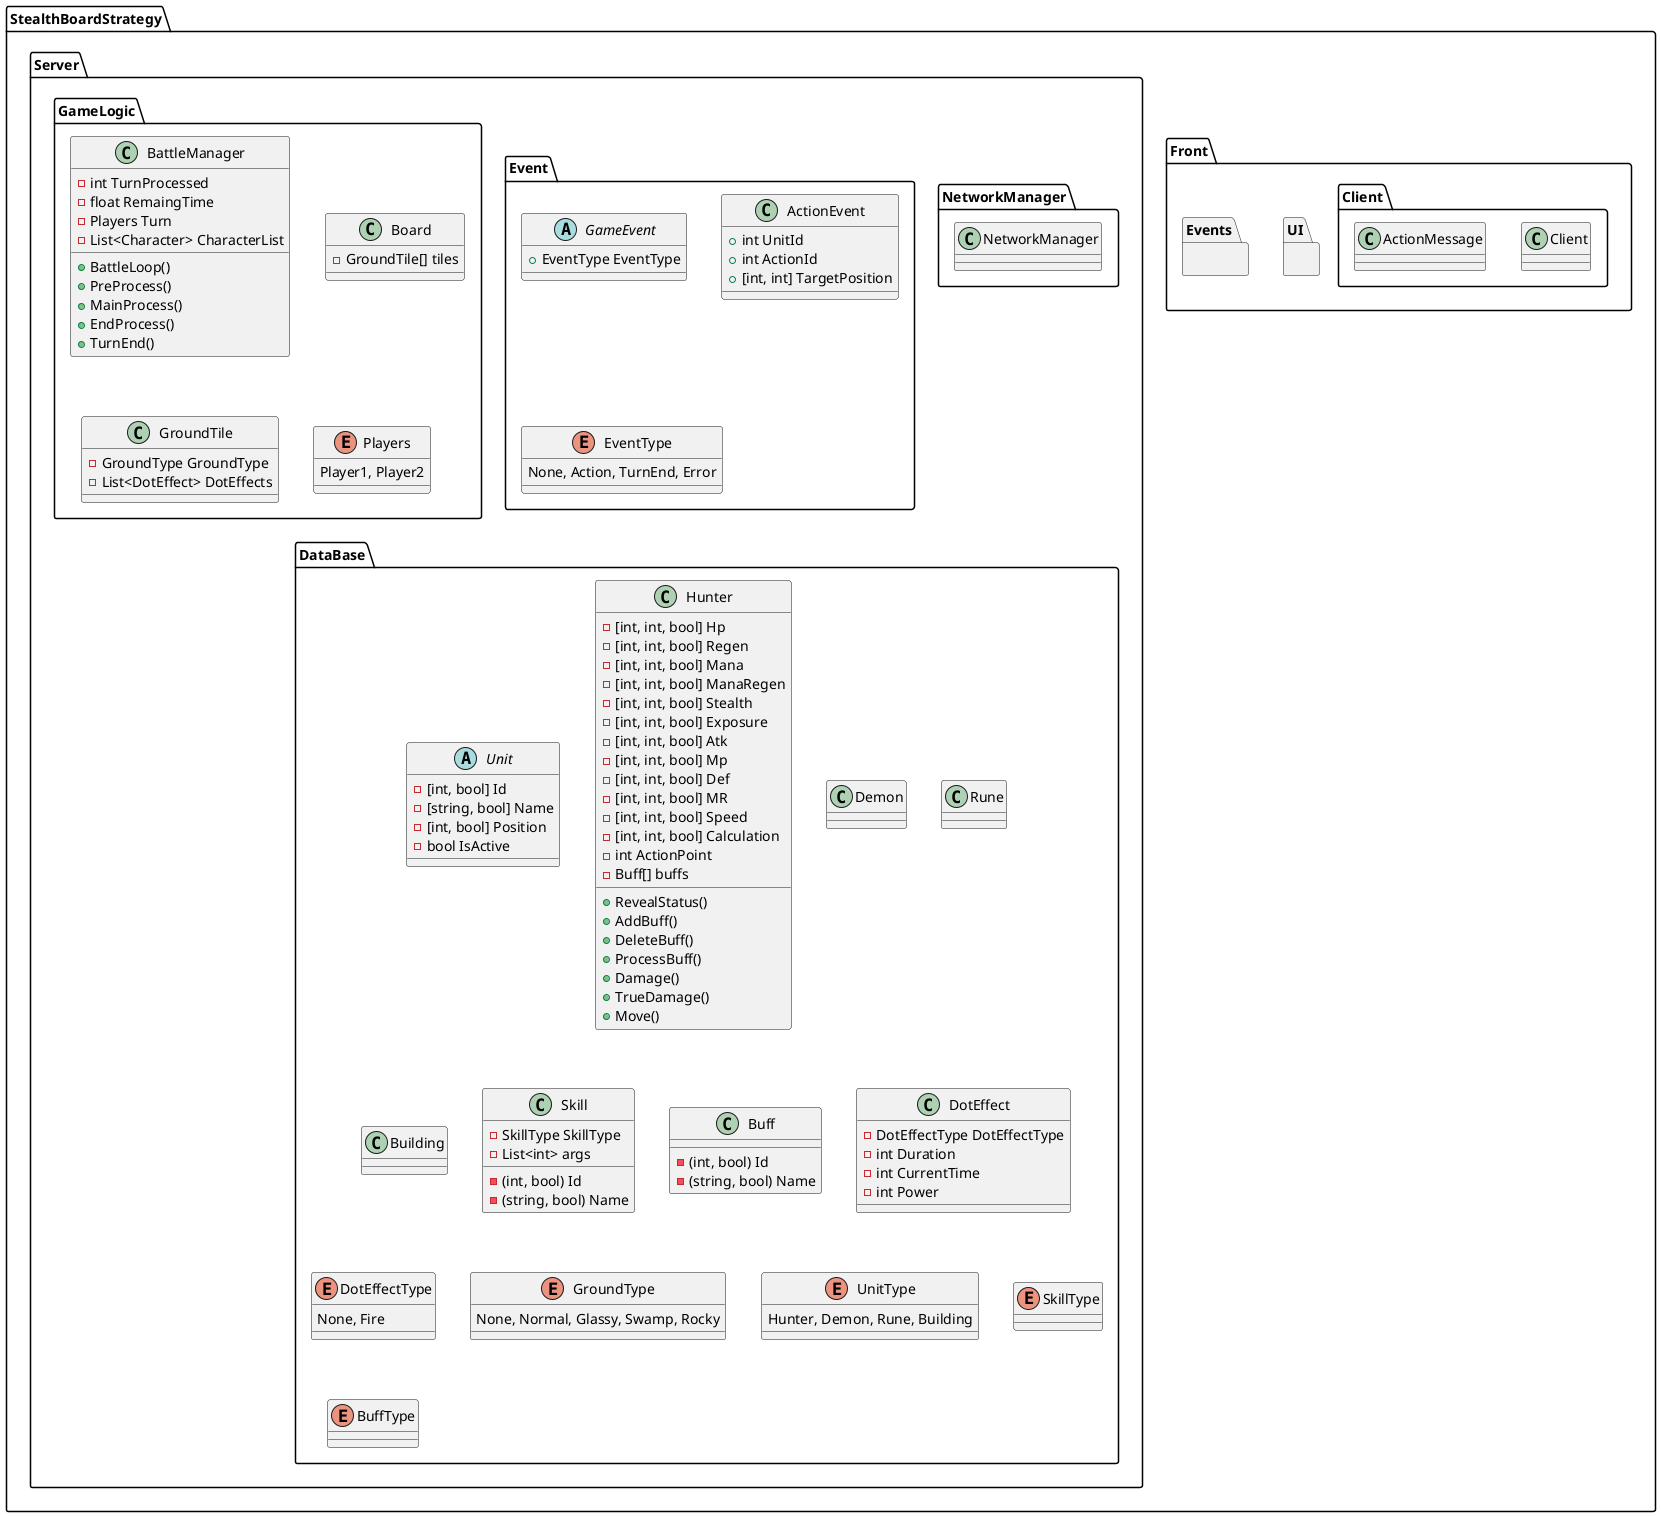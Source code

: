 @startuml

namespace StealthBoardStrategy{
    package Front{
        package Client{
            class Client{

            }

            class ActionMessage{

            }
        }
        package UI{

        }
        package Events{

        }
    }
    package Server{
        package NetworkManager{
            class NetworkManager{
                
            }
        }
        package Event{
            abstract GameEvent{
                +EventType EventType
            }
            class ActionEvent{
                +int UnitId
                +int ActionId
                +[int, int] TargetPosition
            }
            enum EventType{
                None, Action, TurnEnd, Error
            }
        }
        package GameLogic{
            class BattleManager{
                -int TurnProcessed
                -float RemaingTime
                -Players Turn
                -List<Character> CharacterList

                +BattleLoop()
                +PreProcess()
                +MainProcess()
                +EndProcess()
                +TurnEnd()
            }

            class Board{
                -GroundTile[] tiles
            }

            class GroundTile{
                -GroundType GroundType
                -List<DotEffect> DotEffects
            }

            enum Players{
                Player1, Player2
            }
        }
        package DataBase{
            abstract Unit{
                -[int, bool] Id
                -[string, bool] Name
                -[int, bool] Position
                -bool IsActive
            }
            class Hunter{
                -[int, int, bool] Hp
                -[int, int, bool] Regen                
                -[int, int, bool] Mana
                -[int, int, bool] ManaRegen
                -[int, int, bool] Stealth
                -[int, int, bool] Exposure
                -[int, int, bool] Atk
                -[int, int, bool] Mp
                -[int, int, bool] Def
                -[int, int, bool] MR
                -[int, int, bool] Speed
                -[int, int, bool] Calculation
                -int ActionPoint
                -Buff[] buffs
                +RevealStatus()
                +AddBuff()
                +DeleteBuff()
                +ProcessBuff()
                +Damage()
                +TrueDamage()
                +Move()
            }

            class Demon{

            }

            class Rune{

            }

            class Building{

            }
            class Skill{
                -(int, bool) Id
                -(string, bool) Name
                -SkillType SkillType
                -List<int> args
                
            }

            class Buff{
                -(int, bool) Id
                -(string, bool) Name           
            }

            class DotEffect{
                -DotEffectType DotEffectType
                -int Duration
                -int CurrentTime
                -int Power
            }

            enum DotEffectType{
                None, Fire
            }

            enum GroundType{
                None, Normal, Glassy, Swamp, Rocky
            }

            enum UnitType{
                Hunter, Demon, Rune, Building
            }

            enum SkillType{

            }
            enum BuffType{

            }
        }
    }
}

@enduml